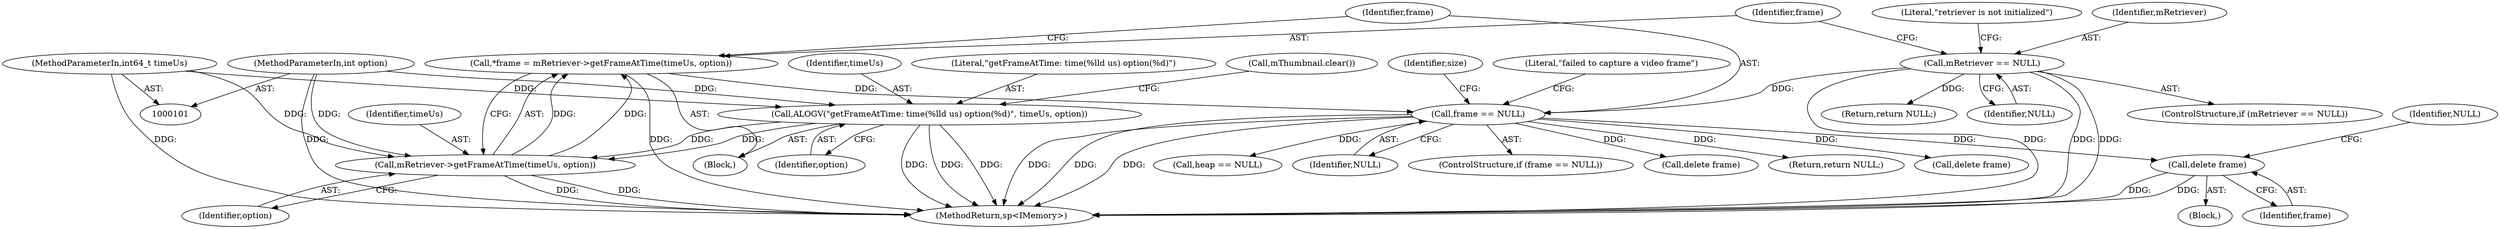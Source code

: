 digraph "0_Android_daef4327fe0c75b0a90bb8627458feec7a301e1f@API" {
"1000157" [label="(Call,delete frame)"];
"1000128" [label="(Call,frame == NULL)"];
"1000122" [label="(Call,*frame = mRetriever->getFrameAtTime(timeUs, option))"];
"1000124" [label="(Call,mRetriever->getFrameAtTime(timeUs, option))"];
"1000105" [label="(Call,ALOGV(\"getFrameAtTime: time(%lld us) option(%d)\", timeUs, option))"];
"1000102" [label="(MethodParameterIn,int64_t timeUs)"];
"1000103" [label="(MethodParameterIn,int option)"];
"1000113" [label="(Call,mRetriever == NULL)"];
"1000126" [label="(Identifier,option)"];
"1000128" [label="(Call,frame == NULL)"];
"1000122" [label="(Call,*frame = mRetriever->getFrameAtTime(timeUs, option))"];
"1000151" [label="(Call,heap == NULL)"];
"1000130" [label="(Identifier,NULL)"];
"1000157" [label="(Call,delete frame)"];
"1000104" [label="(Block,)"];
"1000111" [label="(Call,mThumbnail.clear())"];
"1000113" [label="(Call,mRetriever == NULL)"];
"1000118" [label="(Literal,\"retriever is not initialized\")"];
"1000119" [label="(Return,return NULL;)"];
"1000138" [label="(Identifier,size)"];
"1000160" [label="(Identifier,NULL)"];
"1000108" [label="(Identifier,option)"];
"1000124" [label="(Call,mRetriever->getFrameAtTime(timeUs, option))"];
"1000129" [label="(Identifier,frame)"];
"1000133" [label="(Literal,\"failed to capture a video frame\")"];
"1000107" [label="(Identifier,timeUs)"];
"1000125" [label="(Identifier,timeUs)"];
"1000127" [label="(ControlStructure,if (frame == NULL))"];
"1000112" [label="(ControlStructure,if (mRetriever == NULL))"];
"1000255" [label="(Call,delete frame)"];
"1000103" [label="(MethodParameterIn,int option)"];
"1000106" [label="(Literal,\"getFrameAtTime: time(%lld us) option(%d)\")"];
"1000102" [label="(MethodParameterIn,int64_t timeUs)"];
"1000154" [label="(Block,)"];
"1000115" [label="(Identifier,NULL)"];
"1000134" [label="(Return,return NULL;)"];
"1000114" [label="(Identifier,mRetriever)"];
"1000173" [label="(Call,delete frame)"];
"1000105" [label="(Call,ALOGV(\"getFrameAtTime: time(%lld us) option(%d)\", timeUs, option))"];
"1000259" [label="(MethodReturn,sp<IMemory>)"];
"1000158" [label="(Identifier,frame)"];
"1000123" [label="(Identifier,frame)"];
"1000157" -> "1000154"  [label="AST: "];
"1000157" -> "1000158"  [label="CFG: "];
"1000158" -> "1000157"  [label="AST: "];
"1000160" -> "1000157"  [label="CFG: "];
"1000157" -> "1000259"  [label="DDG: "];
"1000157" -> "1000259"  [label="DDG: "];
"1000128" -> "1000157"  [label="DDG: "];
"1000128" -> "1000127"  [label="AST: "];
"1000128" -> "1000130"  [label="CFG: "];
"1000129" -> "1000128"  [label="AST: "];
"1000130" -> "1000128"  [label="AST: "];
"1000133" -> "1000128"  [label="CFG: "];
"1000138" -> "1000128"  [label="CFG: "];
"1000128" -> "1000259"  [label="DDG: "];
"1000128" -> "1000259"  [label="DDG: "];
"1000128" -> "1000259"  [label="DDG: "];
"1000122" -> "1000128"  [label="DDG: "];
"1000113" -> "1000128"  [label="DDG: "];
"1000128" -> "1000134"  [label="DDG: "];
"1000128" -> "1000151"  [label="DDG: "];
"1000128" -> "1000173"  [label="DDG: "];
"1000128" -> "1000255"  [label="DDG: "];
"1000122" -> "1000104"  [label="AST: "];
"1000122" -> "1000124"  [label="CFG: "];
"1000123" -> "1000122"  [label="AST: "];
"1000124" -> "1000122"  [label="AST: "];
"1000129" -> "1000122"  [label="CFG: "];
"1000122" -> "1000259"  [label="DDG: "];
"1000124" -> "1000122"  [label="DDG: "];
"1000124" -> "1000122"  [label="DDG: "];
"1000124" -> "1000126"  [label="CFG: "];
"1000125" -> "1000124"  [label="AST: "];
"1000126" -> "1000124"  [label="AST: "];
"1000124" -> "1000259"  [label="DDG: "];
"1000124" -> "1000259"  [label="DDG: "];
"1000105" -> "1000124"  [label="DDG: "];
"1000105" -> "1000124"  [label="DDG: "];
"1000102" -> "1000124"  [label="DDG: "];
"1000103" -> "1000124"  [label="DDG: "];
"1000105" -> "1000104"  [label="AST: "];
"1000105" -> "1000108"  [label="CFG: "];
"1000106" -> "1000105"  [label="AST: "];
"1000107" -> "1000105"  [label="AST: "];
"1000108" -> "1000105"  [label="AST: "];
"1000111" -> "1000105"  [label="CFG: "];
"1000105" -> "1000259"  [label="DDG: "];
"1000105" -> "1000259"  [label="DDG: "];
"1000105" -> "1000259"  [label="DDG: "];
"1000102" -> "1000105"  [label="DDG: "];
"1000103" -> "1000105"  [label="DDG: "];
"1000102" -> "1000101"  [label="AST: "];
"1000102" -> "1000259"  [label="DDG: "];
"1000103" -> "1000101"  [label="AST: "];
"1000103" -> "1000259"  [label="DDG: "];
"1000113" -> "1000112"  [label="AST: "];
"1000113" -> "1000115"  [label="CFG: "];
"1000114" -> "1000113"  [label="AST: "];
"1000115" -> "1000113"  [label="AST: "];
"1000118" -> "1000113"  [label="CFG: "];
"1000123" -> "1000113"  [label="CFG: "];
"1000113" -> "1000259"  [label="DDG: "];
"1000113" -> "1000259"  [label="DDG: "];
"1000113" -> "1000259"  [label="DDG: "];
"1000113" -> "1000119"  [label="DDG: "];
}
